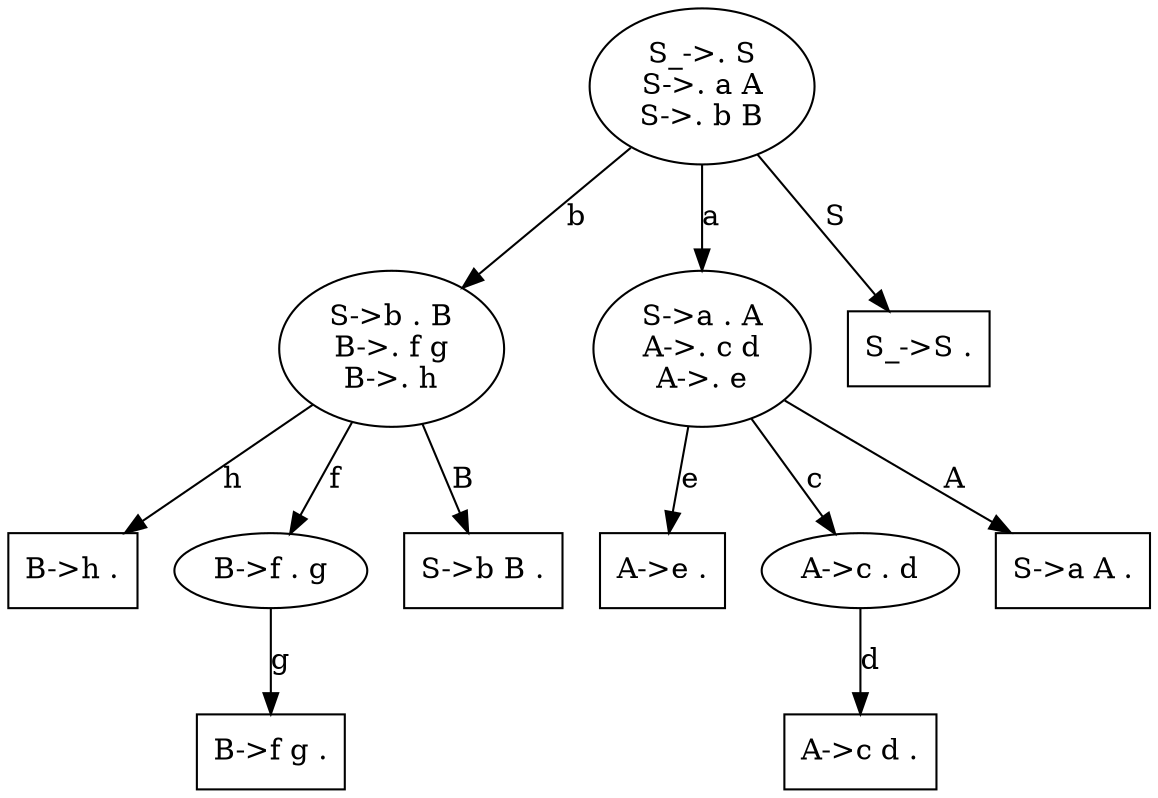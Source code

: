 digraph {
	"S->b . B
B->. f g
B->. h" [label="S->b . B
B->. f g
B->. h"]
	"S_->. S
S->. a A
S->. b B" -> "S->b . B
B->. f g
B->. h" [label=b]
	"B->h ." [label="B->h ." shape=box]
	"S->b . B
B->. f g
B->. h" -> "B->h ." [label=h]
	"B->f . g" [label="B->f . g"]
	"S->b . B
B->. f g
B->. h" -> "B->f . g" [label=f]
	"B->f g ." [label="B->f g ." shape=box]
	"B->f . g" -> "B->f g ." [label=g]
	"S->b B ." [label="S->b B ." shape=box]
	"S->b . B
B->. f g
B->. h" -> "S->b B ." [label=B]
	"S->a . A
A->. c d
A->. e" [label="S->a . A
A->. c d
A->. e"]
	"S_->. S
S->. a A
S->. b B" -> "S->a . A
A->. c d
A->. e" [label=a]
	"A->e ." [label="A->e ." shape=box]
	"S->a . A
A->. c d
A->. e" -> "A->e ." [label=e]
	"A->c . d" [label="A->c . d"]
	"S->a . A
A->. c d
A->. e" -> "A->c . d" [label=c]
	"A->c d ." [label="A->c d ." shape=box]
	"A->c . d" -> "A->c d ." [label=d]
	"S->a A ." [label="S->a A ." shape=box]
	"S->a . A
A->. c d
A->. e" -> "S->a A ." [label=A]
	"S_->S ." [label="S_->S ." shape=box]
	"S_->. S
S->. a A
S->. b B" -> "S_->S ." [label=S]
}
